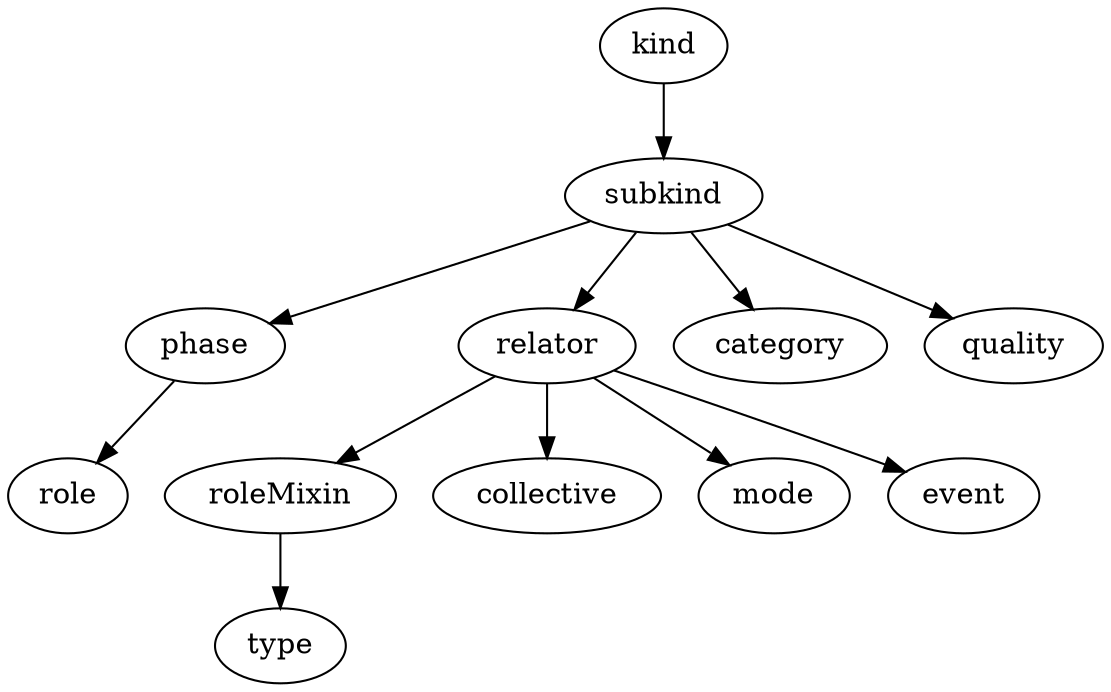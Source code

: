 strict digraph  {
kind;
subkind;
phase;
relator;
category;
quality;
role;
roleMixin;
collective;
mode;
event;
type;
kind -> subkind;
subkind -> phase;
subkind -> relator;
subkind -> category;
subkind -> quality;
phase -> role;
relator -> roleMixin;
relator -> collective;
relator -> mode;
relator -> event;
roleMixin -> type;
}
